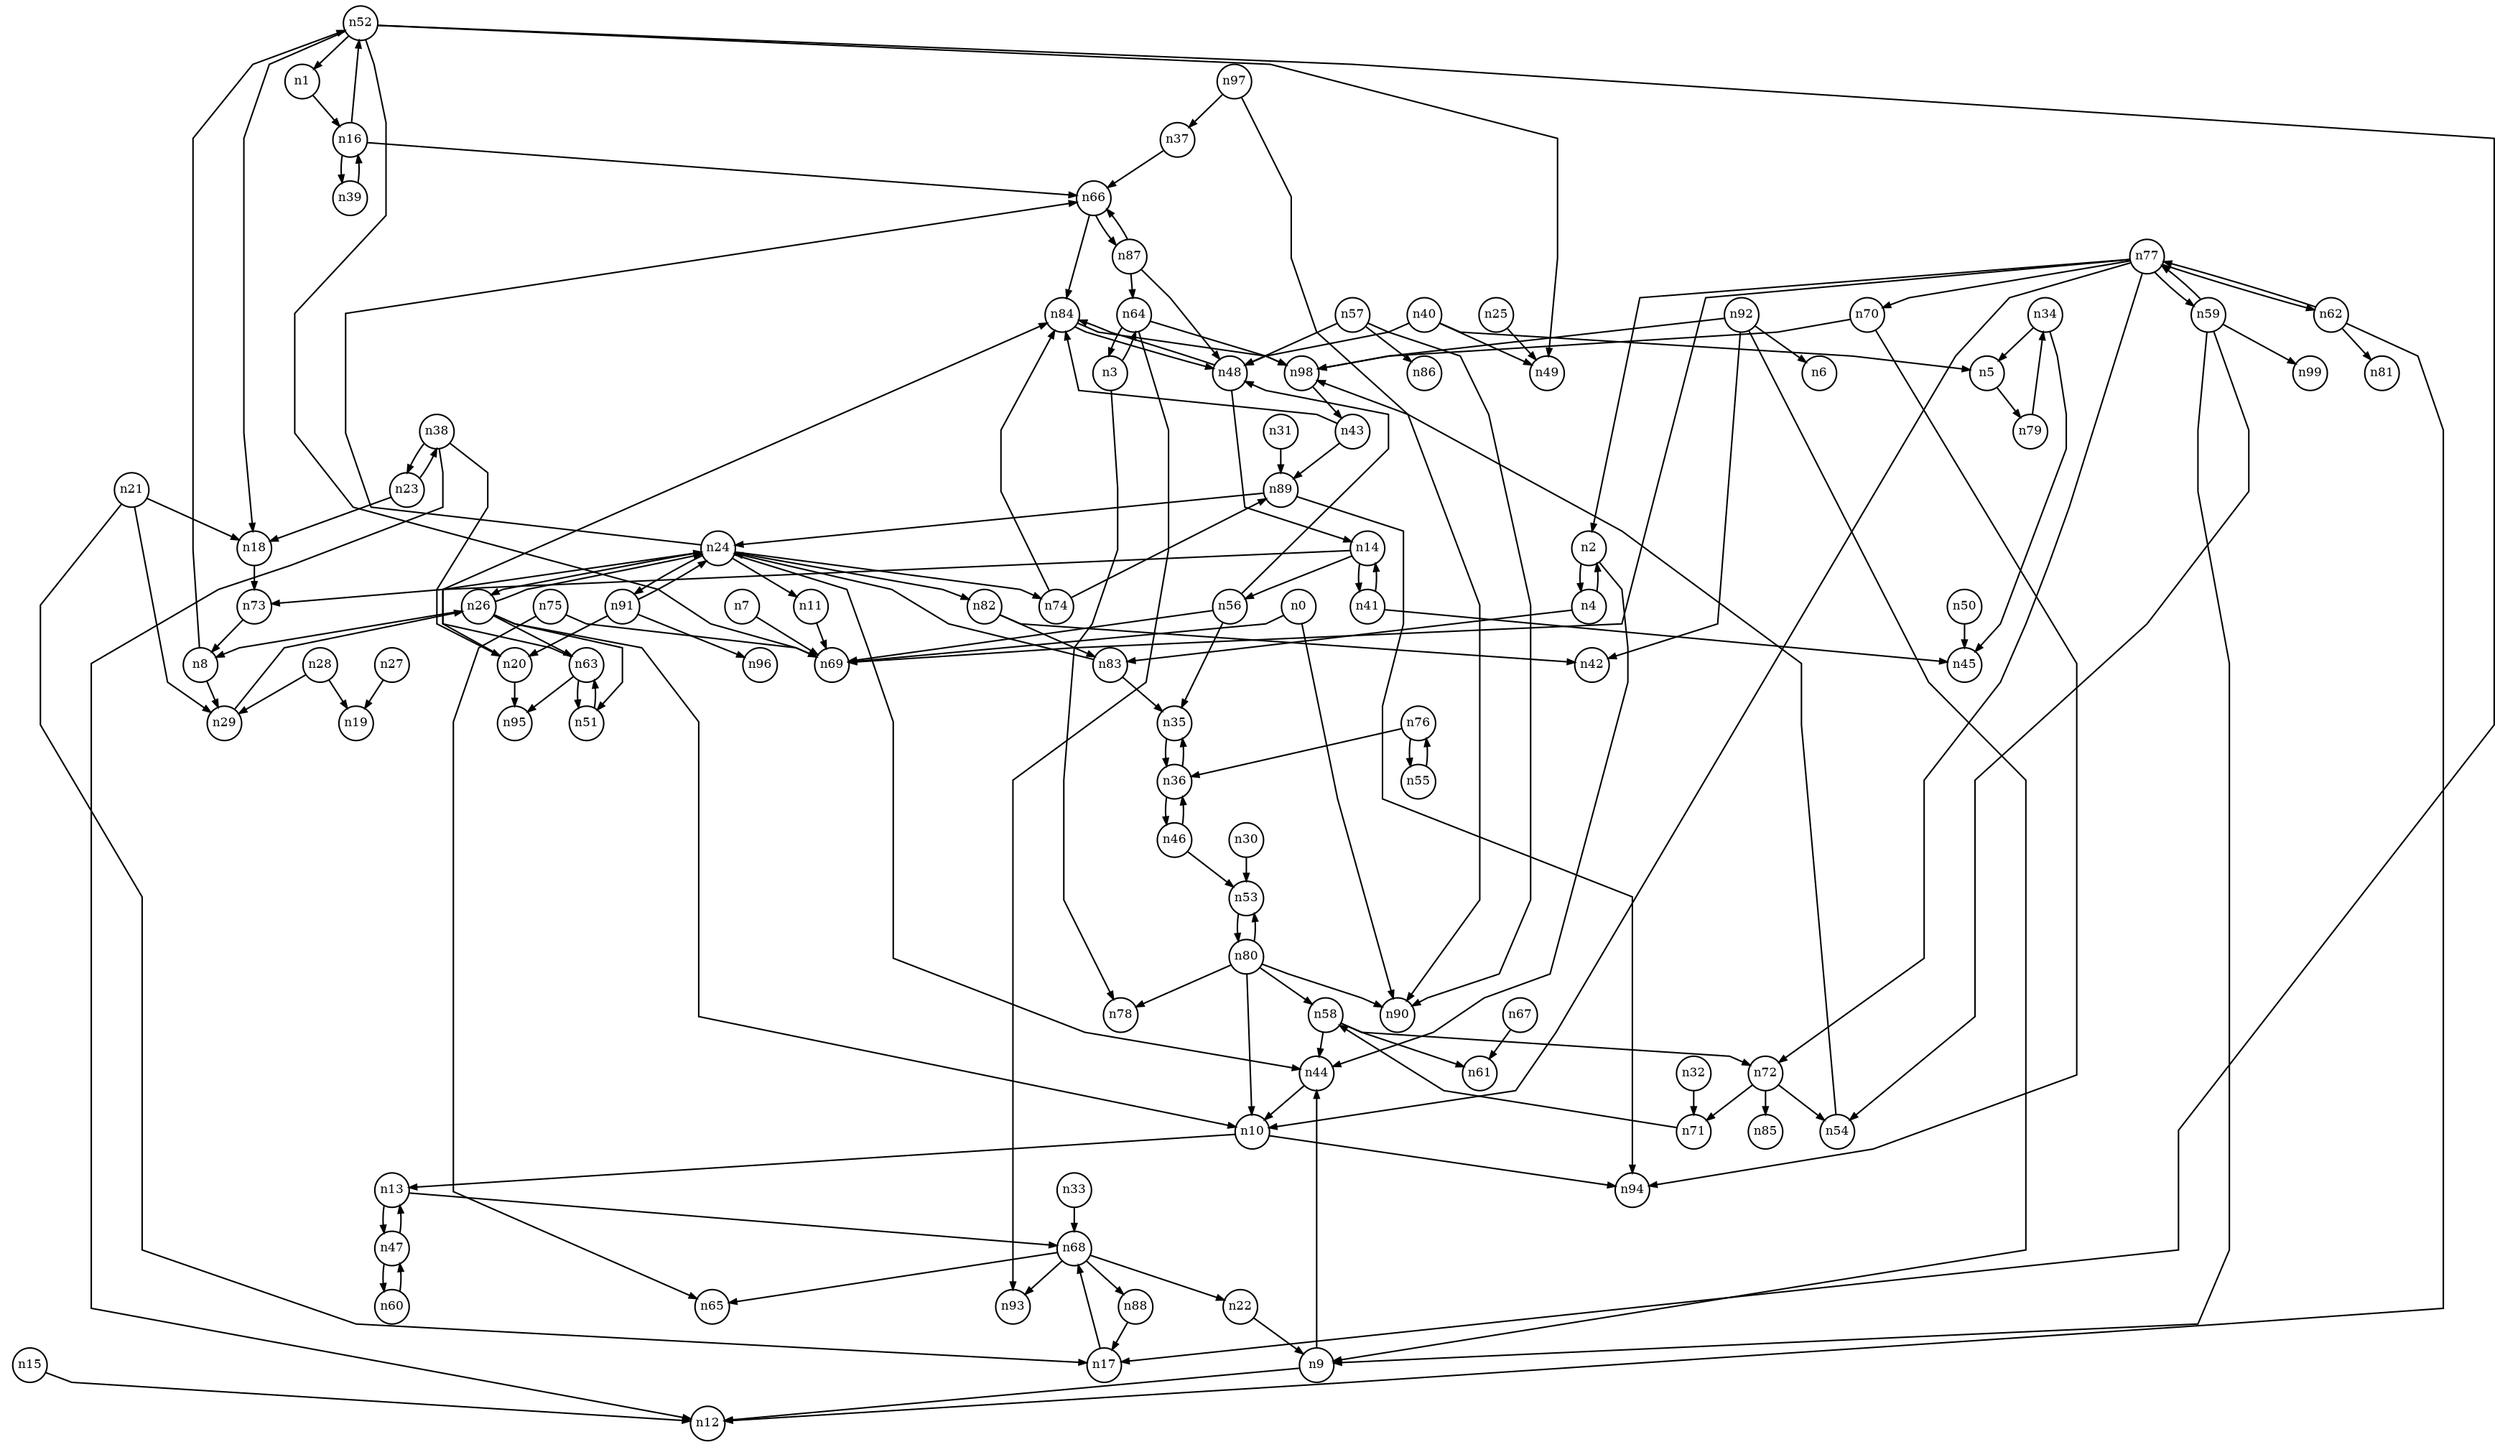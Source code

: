 digraph G{
splines=polyline;
ranksep=0.22;
nodesep=0.22;
nodesize=0.32;
fontsize=8
edge [arrowsize=0.5]
node [fontsize=8 shape=circle width=0.32 fixedsize=shape];

n0 -> n69
n0 -> n90
n44 -> n10
n2 -> n44
n2 -> n4
n64 -> n93
n64 -> n98
n64 -> n3
n3 -> n64
n3 -> n78
n4 -> n2
n4 -> n83
n83 -> n35
n83 -> n24
n79 -> n34
n5 -> n79
n7 -> n69
n29 -> n26
n8 -> n29
n8 -> n52
n52 -> n1
n52 -> n17
n52 -> n18
n52 -> n49
n52 -> n69
n9 -> n12
n9 -> n44
n10 -> n94
n10 -> n13
n11 -> n69
n47 -> n60
n47 -> n13
n13 -> n47
n13 -> n68
n68 -> n22
n68 -> n65
n68 -> n88
n68 -> n93
n41 -> n45
n41 -> n14
n14 -> n41
n14 -> n56
n14 -> n73
n56 -> n35
n56 -> n48
n56 -> n69
n73 -> n8
n15 -> n12
n16 -> n52
n16 -> n66
n16 -> n39
n66 -> n84
n66 -> n87
n18 -> n73
n20 -> n95
n20 -> n24
n17 -> n68
n21 -> n17
n21 -> n18
n21 -> n29
n22 -> n9
n23 -> n18
n23 -> n38
n24 -> n11
n24 -> n26
n24 -> n44
n24 -> n66
n24 -> n74
n24 -> n82
n24 -> n91
n26 -> n8
n26 -> n10
n26 -> n51
n26 -> n63
n26 -> n24
n74 -> n84
n74 -> n89
n82 -> n42
n82 -> n83
n91 -> n20
n91 -> n96
n91 -> n24
n25 -> n49
n51 -> n63
n63 -> n51
n63 -> n84
n63 -> n95
n27 -> n19
n28 -> n19
n28 -> n29
n53 -> n80
n30 -> n53
n89 -> n94
n89 -> n24
n31 -> n89
n71 -> n58
n32 -> n71
n33 -> n68
n34 -> n5
n34 -> n45
n35 -> n36
n36 -> n35
n36 -> n46
n37 -> n66
n38 -> n12
n38 -> n20
n38 -> n23
n39 -> n16
n40 -> n5
n40 -> n48
n40 -> n49
n48 -> n84
n48 -> n14
n84 -> n98
n84 -> n48
n43 -> n84
n43 -> n89
n46 -> n36
n46 -> n53
n60 -> n47
n50 -> n45
n1 -> n16
n98 -> n43
n54 -> n98
n57 -> n48
n57 -> n86
n57 -> n90
n58 -> n44
n58 -> n61
n58 -> n72
n59 -> n9
n59 -> n54
n59 -> n99
n59 -> n77
n62 -> n12
n62 -> n81
n62 -> n77
n67 -> n61
n88 -> n17
n70 -> n94
n70 -> n98
n72 -> n54
n72 -> n71
n72 -> n85
n75 -> n65
n75 -> n69
n76 -> n36
n76 -> n55
n55 -> n76
n77 -> n2
n77 -> n10
n77 -> n59
n77 -> n62
n77 -> n69
n77 -> n70
n77 -> n72
n80 -> n10
n80 -> n53
n80 -> n58
n80 -> n78
n80 -> n90
n87 -> n48
n87 -> n64
n87 -> n66
n92 -> n6
n92 -> n9
n92 -> n42
n92 -> n98
n97 -> n37
n97 -> n90
}
